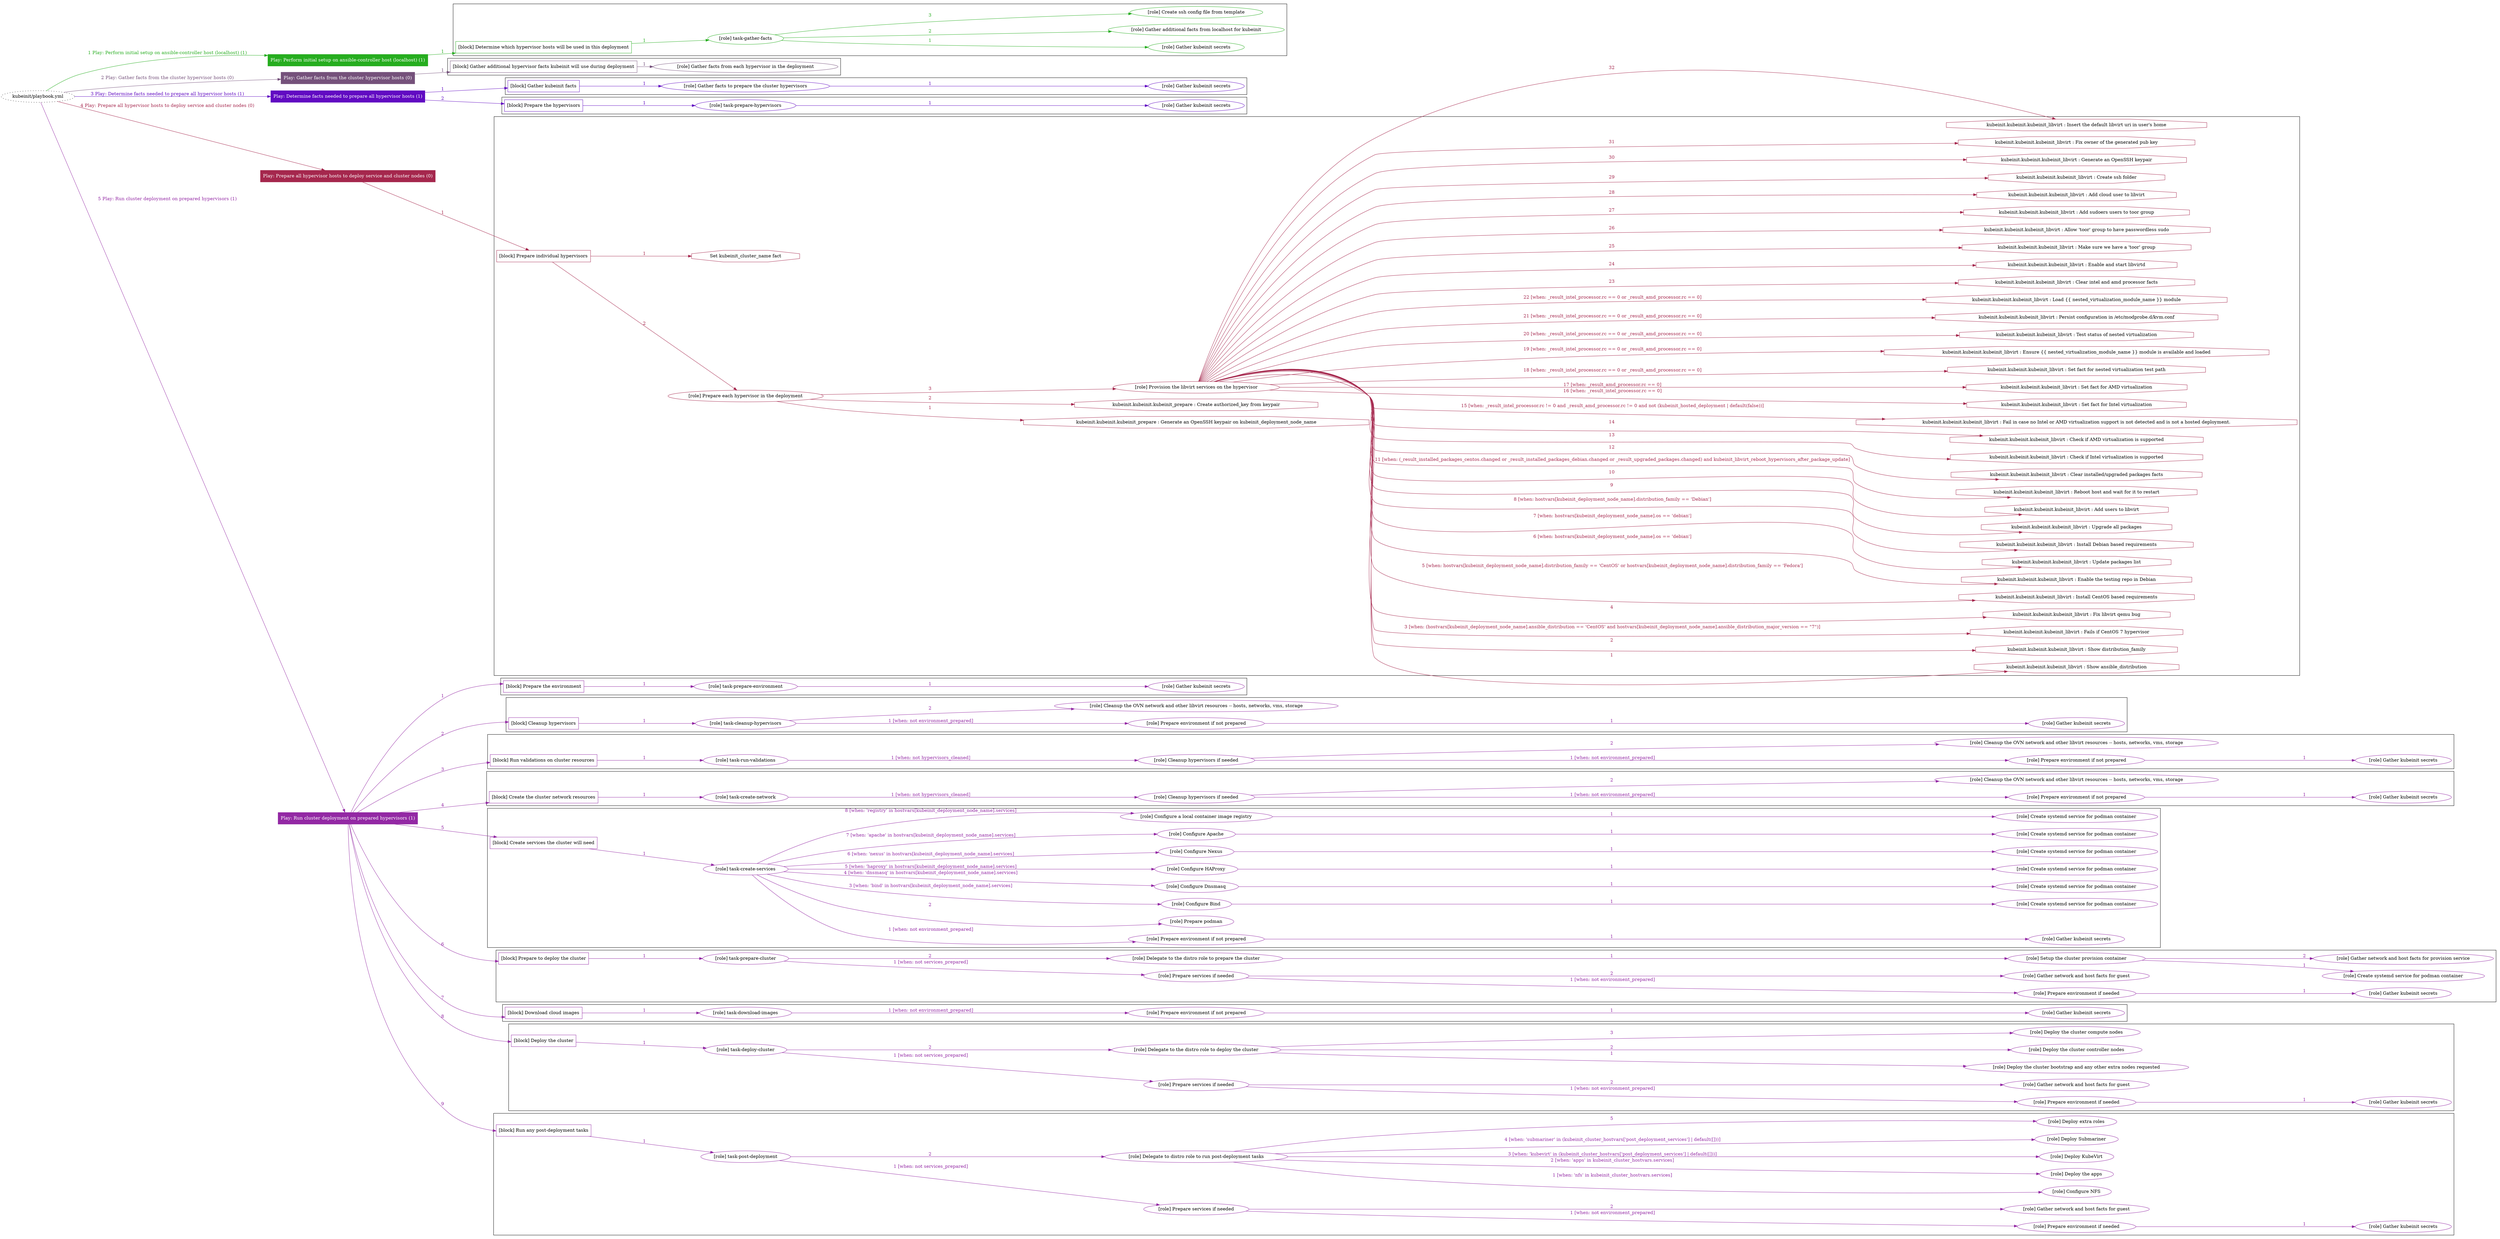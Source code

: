 digraph {
	graph [concentrate=true ordering=in rankdir=LR ratio=fill]
	edge [esep=5 sep=10]
	"kubeinit/playbook.yml" [URL="/home/runner/work/kubeinit/kubeinit/kubeinit/playbook.yml" id=playbook_6fd46119 style=dotted]
	"kubeinit/playbook.yml" -> play_20e60297 [label="1 Play: Perform initial setup on ansible-controller host (localhost) (1)" color="#26ad1f" fontcolor="#26ad1f" id=edge_play_20e60297 labeltooltip="1 Play: Perform initial setup on ansible-controller host (localhost) (1)" tooltip="1 Play: Perform initial setup on ansible-controller host (localhost) (1)"]
	subgraph "Play: Perform initial setup on ansible-controller host (localhost) (1)" {
		play_20e60297 [label="Play: Perform initial setup on ansible-controller host (localhost) (1)" URL="/home/runner/work/kubeinit/kubeinit/kubeinit/playbook.yml" color="#26ad1f" fontcolor="#ffffff" id=play_20e60297 shape=box style=filled tooltip=localhost]
		play_20e60297 -> block_03fe0d8a [label=1 color="#26ad1f" fontcolor="#26ad1f" id=edge_block_03fe0d8a labeltooltip=1 tooltip=1]
		subgraph cluster_block_03fe0d8a {
			block_03fe0d8a [label="[block] Determine which hypervisor hosts will be used in this deployment" URL="/home/runner/work/kubeinit/kubeinit/kubeinit/playbook.yml" color="#26ad1f" id=block_03fe0d8a labeltooltip="Determine which hypervisor hosts will be used in this deployment" shape=box tooltip="Determine which hypervisor hosts will be used in this deployment"]
			block_03fe0d8a -> role_2fa43cec [label="1 " color="#26ad1f" fontcolor="#26ad1f" id=edge_role_2fa43cec labeltooltip="1 " tooltip="1 "]
			subgraph "task-gather-facts" {
				role_2fa43cec [label="[role] task-gather-facts" URL="/home/runner/work/kubeinit/kubeinit/kubeinit/playbook.yml" color="#26ad1f" id=role_2fa43cec tooltip="task-gather-facts"]
				role_2fa43cec -> role_ee7daf2a [label="1 " color="#26ad1f" fontcolor="#26ad1f" id=edge_role_ee7daf2a labeltooltip="1 " tooltip="1 "]
				subgraph "Gather kubeinit secrets" {
					role_ee7daf2a [label="[role] Gather kubeinit secrets" URL="/home/runner/.ansible/collections/ansible_collections/kubeinit/kubeinit/roles/kubeinit_prepare/tasks/build_hypervisors_group.yml" color="#26ad1f" id=role_ee7daf2a tooltip="Gather kubeinit secrets"]
				}
				role_2fa43cec -> role_cf1eb846 [label="2 " color="#26ad1f" fontcolor="#26ad1f" id=edge_role_cf1eb846 labeltooltip="2 " tooltip="2 "]
				subgraph "Gather additional facts from localhost for kubeinit" {
					role_cf1eb846 [label="[role] Gather additional facts from localhost for kubeinit" URL="/home/runner/.ansible/collections/ansible_collections/kubeinit/kubeinit/roles/kubeinit_prepare/tasks/build_hypervisors_group.yml" color="#26ad1f" id=role_cf1eb846 tooltip="Gather additional facts from localhost for kubeinit"]
				}
				role_2fa43cec -> role_c5e165b8 [label="3 " color="#26ad1f" fontcolor="#26ad1f" id=edge_role_c5e165b8 labeltooltip="3 " tooltip="3 "]
				subgraph "Create ssh config file from template" {
					role_c5e165b8 [label="[role] Create ssh config file from template" URL="/home/runner/.ansible/collections/ansible_collections/kubeinit/kubeinit/roles/kubeinit_prepare/tasks/build_hypervisors_group.yml" color="#26ad1f" id=role_c5e165b8 tooltip="Create ssh config file from template"]
				}
			}
		}
	}
	"kubeinit/playbook.yml" -> play_410fe892 [label="2 Play: Gather facts from the cluster hypervisor hosts (0)" color="#75517b" fontcolor="#75517b" id=edge_play_410fe892 labeltooltip="2 Play: Gather facts from the cluster hypervisor hosts (0)" tooltip="2 Play: Gather facts from the cluster hypervisor hosts (0)"]
	subgraph "Play: Gather facts from the cluster hypervisor hosts (0)" {
		play_410fe892 [label="Play: Gather facts from the cluster hypervisor hosts (0)" URL="/home/runner/work/kubeinit/kubeinit/kubeinit/playbook.yml" color="#75517b" fontcolor="#ffffff" id=play_410fe892 shape=box style=filled tooltip="Play: Gather facts from the cluster hypervisor hosts (0)"]
		play_410fe892 -> block_8c111e18 [label=1 color="#75517b" fontcolor="#75517b" id=edge_block_8c111e18 labeltooltip=1 tooltip=1]
		subgraph cluster_block_8c111e18 {
			block_8c111e18 [label="[block] Gather additional hypervisor facts kubeinit will use during deployment" URL="/home/runner/work/kubeinit/kubeinit/kubeinit/playbook.yml" color="#75517b" id=block_8c111e18 labeltooltip="Gather additional hypervisor facts kubeinit will use during deployment" shape=box tooltip="Gather additional hypervisor facts kubeinit will use during deployment"]
			block_8c111e18 -> role_415e630b [label="1 " color="#75517b" fontcolor="#75517b" id=edge_role_415e630b labeltooltip="1 " tooltip="1 "]
			subgraph "Gather facts from each hypervisor in the deployment" {
				role_415e630b [label="[role] Gather facts from each hypervisor in the deployment" URL="/home/runner/work/kubeinit/kubeinit/kubeinit/playbook.yml" color="#75517b" id=role_415e630b tooltip="Gather facts from each hypervisor in the deployment"]
			}
		}
	}
	"kubeinit/playbook.yml" -> play_e2fc516a [label="3 Play: Determine facts needed to prepare all hypervisor hosts (1)" color="#610ac2" fontcolor="#610ac2" id=edge_play_e2fc516a labeltooltip="3 Play: Determine facts needed to prepare all hypervisor hosts (1)" tooltip="3 Play: Determine facts needed to prepare all hypervisor hosts (1)"]
	subgraph "Play: Determine facts needed to prepare all hypervisor hosts (1)" {
		play_e2fc516a [label="Play: Determine facts needed to prepare all hypervisor hosts (1)" URL="/home/runner/work/kubeinit/kubeinit/kubeinit/playbook.yml" color="#610ac2" fontcolor="#ffffff" id=play_e2fc516a shape=box style=filled tooltip=localhost]
		play_e2fc516a -> block_3d1013de [label=1 color="#610ac2" fontcolor="#610ac2" id=edge_block_3d1013de labeltooltip=1 tooltip=1]
		subgraph cluster_block_3d1013de {
			block_3d1013de [label="[block] Gather kubeinit facts" URL="/home/runner/work/kubeinit/kubeinit/kubeinit/playbook.yml" color="#610ac2" id=block_3d1013de labeltooltip="Gather kubeinit facts" shape=box tooltip="Gather kubeinit facts"]
			block_3d1013de -> role_b3b1bac7 [label="1 " color="#610ac2" fontcolor="#610ac2" id=edge_role_b3b1bac7 labeltooltip="1 " tooltip="1 "]
			subgraph "Gather facts to prepare the cluster hypervisors" {
				role_b3b1bac7 [label="[role] Gather facts to prepare the cluster hypervisors" URL="/home/runner/work/kubeinit/kubeinit/kubeinit/playbook.yml" color="#610ac2" id=role_b3b1bac7 tooltip="Gather facts to prepare the cluster hypervisors"]
				role_b3b1bac7 -> role_d7d337b5 [label="1 " color="#610ac2" fontcolor="#610ac2" id=edge_role_d7d337b5 labeltooltip="1 " tooltip="1 "]
				subgraph "Gather kubeinit secrets" {
					role_d7d337b5 [label="[role] Gather kubeinit secrets" URL="/home/runner/.ansible/collections/ansible_collections/kubeinit/kubeinit/roles/kubeinit_prepare/tasks/gather_kubeinit_facts.yml" color="#610ac2" id=role_d7d337b5 tooltip="Gather kubeinit secrets"]
				}
			}
		}
		play_e2fc516a -> block_d6d87b06 [label=2 color="#610ac2" fontcolor="#610ac2" id=edge_block_d6d87b06 labeltooltip=2 tooltip=2]
		subgraph cluster_block_d6d87b06 {
			block_d6d87b06 [label="[block] Prepare the hypervisors" URL="/home/runner/work/kubeinit/kubeinit/kubeinit/playbook.yml" color="#610ac2" id=block_d6d87b06 labeltooltip="Prepare the hypervisors" shape=box tooltip="Prepare the hypervisors"]
			block_d6d87b06 -> role_c75bd31b [label="1 " color="#610ac2" fontcolor="#610ac2" id=edge_role_c75bd31b labeltooltip="1 " tooltip="1 "]
			subgraph "task-prepare-hypervisors" {
				role_c75bd31b [label="[role] task-prepare-hypervisors" URL="/home/runner/work/kubeinit/kubeinit/kubeinit/playbook.yml" color="#610ac2" id=role_c75bd31b tooltip="task-prepare-hypervisors"]
				role_c75bd31b -> role_7c129f74 [label="1 " color="#610ac2" fontcolor="#610ac2" id=edge_role_7c129f74 labeltooltip="1 " tooltip="1 "]
				subgraph "Gather kubeinit secrets" {
					role_7c129f74 [label="[role] Gather kubeinit secrets" URL="/home/runner/.ansible/collections/ansible_collections/kubeinit/kubeinit/roles/kubeinit_prepare/tasks/gather_kubeinit_facts.yml" color="#610ac2" id=role_7c129f74 tooltip="Gather kubeinit secrets"]
				}
			}
		}
	}
	"kubeinit/playbook.yml" -> play_76143946 [label="4 Play: Prepare all hypervisor hosts to deploy service and cluster nodes (0)" color="#a5274d" fontcolor="#a5274d" id=edge_play_76143946 labeltooltip="4 Play: Prepare all hypervisor hosts to deploy service and cluster nodes (0)" tooltip="4 Play: Prepare all hypervisor hosts to deploy service and cluster nodes (0)"]
	subgraph "Play: Prepare all hypervisor hosts to deploy service and cluster nodes (0)" {
		play_76143946 [label="Play: Prepare all hypervisor hosts to deploy service and cluster nodes (0)" URL="/home/runner/work/kubeinit/kubeinit/kubeinit/playbook.yml" color="#a5274d" fontcolor="#ffffff" id=play_76143946 shape=box style=filled tooltip="Play: Prepare all hypervisor hosts to deploy service and cluster nodes (0)"]
		play_76143946 -> block_4663e515 [label=1 color="#a5274d" fontcolor="#a5274d" id=edge_block_4663e515 labeltooltip=1 tooltip=1]
		subgraph cluster_block_4663e515 {
			block_4663e515 [label="[block] Prepare individual hypervisors" URL="/home/runner/work/kubeinit/kubeinit/kubeinit/playbook.yml" color="#a5274d" id=block_4663e515 labeltooltip="Prepare individual hypervisors" shape=box tooltip="Prepare individual hypervisors"]
			block_4663e515 -> role_169acc96 [label="2 " color="#a5274d" fontcolor="#a5274d" id=edge_role_169acc96 labeltooltip="2 " tooltip="2 "]
			subgraph "Prepare each hypervisor in the deployment" {
				role_169acc96 [label="[role] Prepare each hypervisor in the deployment" URL="/home/runner/work/kubeinit/kubeinit/kubeinit/playbook.yml" color="#a5274d" id=role_169acc96 tooltip="Prepare each hypervisor in the deployment"]
				task_eeef6751 [label="kubeinit.kubeinit.kubeinit_prepare : Generate an OpenSSH keypair on kubeinit_deployment_node_name" URL="/home/runner/.ansible/collections/ansible_collections/kubeinit/kubeinit/roles/kubeinit_prepare/tasks/prepare_hypervisor.yml" color="#a5274d" id=task_eeef6751 shape=octagon tooltip="kubeinit.kubeinit.kubeinit_prepare : Generate an OpenSSH keypair on kubeinit_deployment_node_name"]
				role_169acc96 -> task_eeef6751 [label="1 " color="#a5274d" fontcolor="#a5274d" id=edge_task_eeef6751 labeltooltip="1 " tooltip="1 "]
				task_42768c89 [label="kubeinit.kubeinit.kubeinit_prepare : Create authorized_key from keypair" URL="/home/runner/.ansible/collections/ansible_collections/kubeinit/kubeinit/roles/kubeinit_prepare/tasks/prepare_hypervisor.yml" color="#a5274d" id=task_42768c89 shape=octagon tooltip="kubeinit.kubeinit.kubeinit_prepare : Create authorized_key from keypair"]
				role_169acc96 -> task_42768c89 [label="2 " color="#a5274d" fontcolor="#a5274d" id=edge_task_42768c89 labeltooltip="2 " tooltip="2 "]
				role_169acc96 -> role_80572ba1 [label="3 " color="#a5274d" fontcolor="#a5274d" id=edge_role_80572ba1 labeltooltip="3 " tooltip="3 "]
				subgraph "Provision the libvirt services on the hypervisor" {
					role_80572ba1 [label="[role] Provision the libvirt services on the hypervisor" URL="/home/runner/.ansible/collections/ansible_collections/kubeinit/kubeinit/roles/kubeinit_prepare/tasks/prepare_hypervisor.yml" color="#a5274d" id=role_80572ba1 tooltip="Provision the libvirt services on the hypervisor"]
					task_ec33c07f [label="kubeinit.kubeinit.kubeinit_libvirt : Show ansible_distribution" URL="/home/runner/.ansible/collections/ansible_collections/kubeinit/kubeinit/roles/kubeinit_libvirt/tasks/main.yml" color="#a5274d" id=task_ec33c07f shape=octagon tooltip="kubeinit.kubeinit.kubeinit_libvirt : Show ansible_distribution"]
					role_80572ba1 -> task_ec33c07f [label="1 " color="#a5274d" fontcolor="#a5274d" id=edge_task_ec33c07f labeltooltip="1 " tooltip="1 "]
					task_f05f3ffa [label="kubeinit.kubeinit.kubeinit_libvirt : Show distribution_family" URL="/home/runner/.ansible/collections/ansible_collections/kubeinit/kubeinit/roles/kubeinit_libvirt/tasks/main.yml" color="#a5274d" id=task_f05f3ffa shape=octagon tooltip="kubeinit.kubeinit.kubeinit_libvirt : Show distribution_family"]
					role_80572ba1 -> task_f05f3ffa [label="2 " color="#a5274d" fontcolor="#a5274d" id=edge_task_f05f3ffa labeltooltip="2 " tooltip="2 "]
					task_457f1030 [label="kubeinit.kubeinit.kubeinit_libvirt : Fails if CentOS 7 hypervisor" URL="/home/runner/.ansible/collections/ansible_collections/kubeinit/kubeinit/roles/kubeinit_libvirt/tasks/main.yml" color="#a5274d" id=task_457f1030 shape=octagon tooltip="kubeinit.kubeinit.kubeinit_libvirt : Fails if CentOS 7 hypervisor"]
					role_80572ba1 -> task_457f1030 [label="3 [when: (hostvars[kubeinit_deployment_node_name].ansible_distribution == 'CentOS' and hostvars[kubeinit_deployment_node_name].ansible_distribution_major_version == \"7\")]" color="#a5274d" fontcolor="#a5274d" id=edge_task_457f1030 labeltooltip="3 [when: (hostvars[kubeinit_deployment_node_name].ansible_distribution == 'CentOS' and hostvars[kubeinit_deployment_node_name].ansible_distribution_major_version == \"7\")]" tooltip="3 [when: (hostvars[kubeinit_deployment_node_name].ansible_distribution == 'CentOS' and hostvars[kubeinit_deployment_node_name].ansible_distribution_major_version == \"7\")]"]
					task_1d3637b6 [label="kubeinit.kubeinit.kubeinit_libvirt : Fix libvirt qemu bug" URL="/home/runner/.ansible/collections/ansible_collections/kubeinit/kubeinit/roles/kubeinit_libvirt/tasks/main.yml" color="#a5274d" id=task_1d3637b6 shape=octagon tooltip="kubeinit.kubeinit.kubeinit_libvirt : Fix libvirt qemu bug"]
					role_80572ba1 -> task_1d3637b6 [label="4 " color="#a5274d" fontcolor="#a5274d" id=edge_task_1d3637b6 labeltooltip="4 " tooltip="4 "]
					task_0e8c708b [label="kubeinit.kubeinit.kubeinit_libvirt : Install CentOS based requirements" URL="/home/runner/.ansible/collections/ansible_collections/kubeinit/kubeinit/roles/kubeinit_libvirt/tasks/main.yml" color="#a5274d" id=task_0e8c708b shape=octagon tooltip="kubeinit.kubeinit.kubeinit_libvirt : Install CentOS based requirements"]
					role_80572ba1 -> task_0e8c708b [label="5 [when: hostvars[kubeinit_deployment_node_name].distribution_family == 'CentOS' or hostvars[kubeinit_deployment_node_name].distribution_family == 'Fedora']" color="#a5274d" fontcolor="#a5274d" id=edge_task_0e8c708b labeltooltip="5 [when: hostvars[kubeinit_deployment_node_name].distribution_family == 'CentOS' or hostvars[kubeinit_deployment_node_name].distribution_family == 'Fedora']" tooltip="5 [when: hostvars[kubeinit_deployment_node_name].distribution_family == 'CentOS' or hostvars[kubeinit_deployment_node_name].distribution_family == 'Fedora']"]
					task_d418f43c [label="kubeinit.kubeinit.kubeinit_libvirt : Enable the testing repo in Debian" URL="/home/runner/.ansible/collections/ansible_collections/kubeinit/kubeinit/roles/kubeinit_libvirt/tasks/main.yml" color="#a5274d" id=task_d418f43c shape=octagon tooltip="kubeinit.kubeinit.kubeinit_libvirt : Enable the testing repo in Debian"]
					role_80572ba1 -> task_d418f43c [label="6 [when: hostvars[kubeinit_deployment_node_name].os == 'debian']" color="#a5274d" fontcolor="#a5274d" id=edge_task_d418f43c labeltooltip="6 [when: hostvars[kubeinit_deployment_node_name].os == 'debian']" tooltip="6 [when: hostvars[kubeinit_deployment_node_name].os == 'debian']"]
					task_9bbbddc5 [label="kubeinit.kubeinit.kubeinit_libvirt : Update packages list" URL="/home/runner/.ansible/collections/ansible_collections/kubeinit/kubeinit/roles/kubeinit_libvirt/tasks/main.yml" color="#a5274d" id=task_9bbbddc5 shape=octagon tooltip="kubeinit.kubeinit.kubeinit_libvirt : Update packages list"]
					role_80572ba1 -> task_9bbbddc5 [label="7 [when: hostvars[kubeinit_deployment_node_name].os == 'debian']" color="#a5274d" fontcolor="#a5274d" id=edge_task_9bbbddc5 labeltooltip="7 [when: hostvars[kubeinit_deployment_node_name].os == 'debian']" tooltip="7 [when: hostvars[kubeinit_deployment_node_name].os == 'debian']"]
					task_3d551d98 [label="kubeinit.kubeinit.kubeinit_libvirt : Install Debian based requirements" URL="/home/runner/.ansible/collections/ansible_collections/kubeinit/kubeinit/roles/kubeinit_libvirt/tasks/main.yml" color="#a5274d" id=task_3d551d98 shape=octagon tooltip="kubeinit.kubeinit.kubeinit_libvirt : Install Debian based requirements"]
					role_80572ba1 -> task_3d551d98 [label="8 [when: hostvars[kubeinit_deployment_node_name].distribution_family == 'Debian']" color="#a5274d" fontcolor="#a5274d" id=edge_task_3d551d98 labeltooltip="8 [when: hostvars[kubeinit_deployment_node_name].distribution_family == 'Debian']" tooltip="8 [when: hostvars[kubeinit_deployment_node_name].distribution_family == 'Debian']"]
					task_d55fa1d1 [label="kubeinit.kubeinit.kubeinit_libvirt : Upgrade all packages" URL="/home/runner/.ansible/collections/ansible_collections/kubeinit/kubeinit/roles/kubeinit_libvirt/tasks/main.yml" color="#a5274d" id=task_d55fa1d1 shape=octagon tooltip="kubeinit.kubeinit.kubeinit_libvirt : Upgrade all packages"]
					role_80572ba1 -> task_d55fa1d1 [label="9 " color="#a5274d" fontcolor="#a5274d" id=edge_task_d55fa1d1 labeltooltip="9 " tooltip="9 "]
					task_69e9d184 [label="kubeinit.kubeinit.kubeinit_libvirt : Add users to libvirt" URL="/home/runner/.ansible/collections/ansible_collections/kubeinit/kubeinit/roles/kubeinit_libvirt/tasks/main.yml" color="#a5274d" id=task_69e9d184 shape=octagon tooltip="kubeinit.kubeinit.kubeinit_libvirt : Add users to libvirt"]
					role_80572ba1 -> task_69e9d184 [label="10 " color="#a5274d" fontcolor="#a5274d" id=edge_task_69e9d184 labeltooltip="10 " tooltip="10 "]
					task_952a9f4b [label="kubeinit.kubeinit.kubeinit_libvirt : Reboot host and wait for it to restart" URL="/home/runner/.ansible/collections/ansible_collections/kubeinit/kubeinit/roles/kubeinit_libvirt/tasks/main.yml" color="#a5274d" id=task_952a9f4b shape=octagon tooltip="kubeinit.kubeinit.kubeinit_libvirt : Reboot host and wait for it to restart"]
					role_80572ba1 -> task_952a9f4b [label="11 [when: (_result_installed_packages_centos.changed or _result_installed_packages_debian.changed or _result_upgraded_packages.changed) and kubeinit_libvirt_reboot_hypervisors_after_package_update]" color="#a5274d" fontcolor="#a5274d" id=edge_task_952a9f4b labeltooltip="11 [when: (_result_installed_packages_centos.changed or _result_installed_packages_debian.changed or _result_upgraded_packages.changed) and kubeinit_libvirt_reboot_hypervisors_after_package_update]" tooltip="11 [when: (_result_installed_packages_centos.changed or _result_installed_packages_debian.changed or _result_upgraded_packages.changed) and kubeinit_libvirt_reboot_hypervisors_after_package_update]"]
					task_1258e3e8 [label="kubeinit.kubeinit.kubeinit_libvirt : Clear installed/upgraded packages facts" URL="/home/runner/.ansible/collections/ansible_collections/kubeinit/kubeinit/roles/kubeinit_libvirt/tasks/main.yml" color="#a5274d" id=task_1258e3e8 shape=octagon tooltip="kubeinit.kubeinit.kubeinit_libvirt : Clear installed/upgraded packages facts"]
					role_80572ba1 -> task_1258e3e8 [label="12 " color="#a5274d" fontcolor="#a5274d" id=edge_task_1258e3e8 labeltooltip="12 " tooltip="12 "]
					task_5a4602f6 [label="kubeinit.kubeinit.kubeinit_libvirt : Check if Intel virtualization is supported" URL="/home/runner/.ansible/collections/ansible_collections/kubeinit/kubeinit/roles/kubeinit_libvirt/tasks/main.yml" color="#a5274d" id=task_5a4602f6 shape=octagon tooltip="kubeinit.kubeinit.kubeinit_libvirt : Check if Intel virtualization is supported"]
					role_80572ba1 -> task_5a4602f6 [label="13 " color="#a5274d" fontcolor="#a5274d" id=edge_task_5a4602f6 labeltooltip="13 " tooltip="13 "]
					task_db35fce0 [label="kubeinit.kubeinit.kubeinit_libvirt : Check if AMD virtualization is supported" URL="/home/runner/.ansible/collections/ansible_collections/kubeinit/kubeinit/roles/kubeinit_libvirt/tasks/main.yml" color="#a5274d" id=task_db35fce0 shape=octagon tooltip="kubeinit.kubeinit.kubeinit_libvirt : Check if AMD virtualization is supported"]
					role_80572ba1 -> task_db35fce0 [label="14 " color="#a5274d" fontcolor="#a5274d" id=edge_task_db35fce0 labeltooltip="14 " tooltip="14 "]
					task_f1c0cc1e [label="kubeinit.kubeinit.kubeinit_libvirt : Fail in case no Intel or AMD virtualization support is not detected and is not a hosted deployment." URL="/home/runner/.ansible/collections/ansible_collections/kubeinit/kubeinit/roles/kubeinit_libvirt/tasks/main.yml" color="#a5274d" id=task_f1c0cc1e shape=octagon tooltip="kubeinit.kubeinit.kubeinit_libvirt : Fail in case no Intel or AMD virtualization support is not detected and is not a hosted deployment."]
					role_80572ba1 -> task_f1c0cc1e [label="15 [when: _result_intel_processor.rc != 0 and _result_amd_processor.rc != 0 and not (kubeinit_hosted_deployment | default(false))]" color="#a5274d" fontcolor="#a5274d" id=edge_task_f1c0cc1e labeltooltip="15 [when: _result_intel_processor.rc != 0 and _result_amd_processor.rc != 0 and not (kubeinit_hosted_deployment | default(false))]" tooltip="15 [when: _result_intel_processor.rc != 0 and _result_amd_processor.rc != 0 and not (kubeinit_hosted_deployment | default(false))]"]
					task_09a459c0 [label="kubeinit.kubeinit.kubeinit_libvirt : Set fact for Intel virtualization" URL="/home/runner/.ansible/collections/ansible_collections/kubeinit/kubeinit/roles/kubeinit_libvirt/tasks/main.yml" color="#a5274d" id=task_09a459c0 shape=octagon tooltip="kubeinit.kubeinit.kubeinit_libvirt : Set fact for Intel virtualization"]
					role_80572ba1 -> task_09a459c0 [label="16 [when: _result_intel_processor.rc == 0]" color="#a5274d" fontcolor="#a5274d" id=edge_task_09a459c0 labeltooltip="16 [when: _result_intel_processor.rc == 0]" tooltip="16 [when: _result_intel_processor.rc == 0]"]
					task_a34d660c [label="kubeinit.kubeinit.kubeinit_libvirt : Set fact for AMD virtualization" URL="/home/runner/.ansible/collections/ansible_collections/kubeinit/kubeinit/roles/kubeinit_libvirt/tasks/main.yml" color="#a5274d" id=task_a34d660c shape=octagon tooltip="kubeinit.kubeinit.kubeinit_libvirt : Set fact for AMD virtualization"]
					role_80572ba1 -> task_a34d660c [label="17 [when: _result_amd_processor.rc == 0]" color="#a5274d" fontcolor="#a5274d" id=edge_task_a34d660c labeltooltip="17 [when: _result_amd_processor.rc == 0]" tooltip="17 [when: _result_amd_processor.rc == 0]"]
					task_c2f45571 [label="kubeinit.kubeinit.kubeinit_libvirt : Set fact for nested virtualization test path" URL="/home/runner/.ansible/collections/ansible_collections/kubeinit/kubeinit/roles/kubeinit_libvirt/tasks/main.yml" color="#a5274d" id=task_c2f45571 shape=octagon tooltip="kubeinit.kubeinit.kubeinit_libvirt : Set fact for nested virtualization test path"]
					role_80572ba1 -> task_c2f45571 [label="18 [when: _result_intel_processor.rc == 0 or _result_amd_processor.rc == 0]" color="#a5274d" fontcolor="#a5274d" id=edge_task_c2f45571 labeltooltip="18 [when: _result_intel_processor.rc == 0 or _result_amd_processor.rc == 0]" tooltip="18 [when: _result_intel_processor.rc == 0 or _result_amd_processor.rc == 0]"]
					task_c12e13dc [label="kubeinit.kubeinit.kubeinit_libvirt : Ensure {{ nested_virtualization_module_name }} module is available and loaded" URL="/home/runner/.ansible/collections/ansible_collections/kubeinit/kubeinit/roles/kubeinit_libvirt/tasks/main.yml" color="#a5274d" id=task_c12e13dc shape=octagon tooltip="kubeinit.kubeinit.kubeinit_libvirt : Ensure {{ nested_virtualization_module_name }} module is available and loaded"]
					role_80572ba1 -> task_c12e13dc [label="19 [when: _result_intel_processor.rc == 0 or _result_amd_processor.rc == 0]" color="#a5274d" fontcolor="#a5274d" id=edge_task_c12e13dc labeltooltip="19 [when: _result_intel_processor.rc == 0 or _result_amd_processor.rc == 0]" tooltip="19 [when: _result_intel_processor.rc == 0 or _result_amd_processor.rc == 0]"]
					task_4034de4f [label="kubeinit.kubeinit.kubeinit_libvirt : Test status of nested virtualization" URL="/home/runner/.ansible/collections/ansible_collections/kubeinit/kubeinit/roles/kubeinit_libvirt/tasks/main.yml" color="#a5274d" id=task_4034de4f shape=octagon tooltip="kubeinit.kubeinit.kubeinit_libvirt : Test status of nested virtualization"]
					role_80572ba1 -> task_4034de4f [label="20 [when: _result_intel_processor.rc == 0 or _result_amd_processor.rc == 0]" color="#a5274d" fontcolor="#a5274d" id=edge_task_4034de4f labeltooltip="20 [when: _result_intel_processor.rc == 0 or _result_amd_processor.rc == 0]" tooltip="20 [when: _result_intel_processor.rc == 0 or _result_amd_processor.rc == 0]"]
					task_5d7c641d [label="kubeinit.kubeinit.kubeinit_libvirt : Persist configuration in /etc/modprobe.d/kvm.conf" URL="/home/runner/.ansible/collections/ansible_collections/kubeinit/kubeinit/roles/kubeinit_libvirt/tasks/main.yml" color="#a5274d" id=task_5d7c641d shape=octagon tooltip="kubeinit.kubeinit.kubeinit_libvirt : Persist configuration in /etc/modprobe.d/kvm.conf"]
					role_80572ba1 -> task_5d7c641d [label="21 [when: _result_intel_processor.rc == 0 or _result_amd_processor.rc == 0]" color="#a5274d" fontcolor="#a5274d" id=edge_task_5d7c641d labeltooltip="21 [when: _result_intel_processor.rc == 0 or _result_amd_processor.rc == 0]" tooltip="21 [when: _result_intel_processor.rc == 0 or _result_amd_processor.rc == 0]"]
					task_5a9d8d5b [label="kubeinit.kubeinit.kubeinit_libvirt : Load {{ nested_virtualization_module_name }} module" URL="/home/runner/.ansible/collections/ansible_collections/kubeinit/kubeinit/roles/kubeinit_libvirt/tasks/main.yml" color="#a5274d" id=task_5a9d8d5b shape=octagon tooltip="kubeinit.kubeinit.kubeinit_libvirt : Load {{ nested_virtualization_module_name }} module"]
					role_80572ba1 -> task_5a9d8d5b [label="22 [when: _result_intel_processor.rc == 0 or _result_amd_processor.rc == 0]" color="#a5274d" fontcolor="#a5274d" id=edge_task_5a9d8d5b labeltooltip="22 [when: _result_intel_processor.rc == 0 or _result_amd_processor.rc == 0]" tooltip="22 [when: _result_intel_processor.rc == 0 or _result_amd_processor.rc == 0]"]
					task_7054aa11 [label="kubeinit.kubeinit.kubeinit_libvirt : Clear intel and amd processor facts" URL="/home/runner/.ansible/collections/ansible_collections/kubeinit/kubeinit/roles/kubeinit_libvirt/tasks/main.yml" color="#a5274d" id=task_7054aa11 shape=octagon tooltip="kubeinit.kubeinit.kubeinit_libvirt : Clear intel and amd processor facts"]
					role_80572ba1 -> task_7054aa11 [label="23 " color="#a5274d" fontcolor="#a5274d" id=edge_task_7054aa11 labeltooltip="23 " tooltip="23 "]
					task_f2c96fbd [label="kubeinit.kubeinit.kubeinit_libvirt : Enable and start libvirtd" URL="/home/runner/.ansible/collections/ansible_collections/kubeinit/kubeinit/roles/kubeinit_libvirt/tasks/main.yml" color="#a5274d" id=task_f2c96fbd shape=octagon tooltip="kubeinit.kubeinit.kubeinit_libvirt : Enable and start libvirtd"]
					role_80572ba1 -> task_f2c96fbd [label="24 " color="#a5274d" fontcolor="#a5274d" id=edge_task_f2c96fbd labeltooltip="24 " tooltip="24 "]
					task_90638448 [label="kubeinit.kubeinit.kubeinit_libvirt : Make sure we have a 'toor' group" URL="/home/runner/.ansible/collections/ansible_collections/kubeinit/kubeinit/roles/kubeinit_libvirt/tasks/60_create_cloud_user.yml" color="#a5274d" id=task_90638448 shape=octagon tooltip="kubeinit.kubeinit.kubeinit_libvirt : Make sure we have a 'toor' group"]
					role_80572ba1 -> task_90638448 [label="25 " color="#a5274d" fontcolor="#a5274d" id=edge_task_90638448 labeltooltip="25 " tooltip="25 "]
					task_1defc104 [label="kubeinit.kubeinit.kubeinit_libvirt : Allow 'toor' group to have passwordless sudo" URL="/home/runner/.ansible/collections/ansible_collections/kubeinit/kubeinit/roles/kubeinit_libvirt/tasks/60_create_cloud_user.yml" color="#a5274d" id=task_1defc104 shape=octagon tooltip="kubeinit.kubeinit.kubeinit_libvirt : Allow 'toor' group to have passwordless sudo"]
					role_80572ba1 -> task_1defc104 [label="26 " color="#a5274d" fontcolor="#a5274d" id=edge_task_1defc104 labeltooltip="26 " tooltip="26 "]
					task_c2917a7d [label="kubeinit.kubeinit.kubeinit_libvirt : Add sudoers users to toor group" URL="/home/runner/.ansible/collections/ansible_collections/kubeinit/kubeinit/roles/kubeinit_libvirt/tasks/60_create_cloud_user.yml" color="#a5274d" id=task_c2917a7d shape=octagon tooltip="kubeinit.kubeinit.kubeinit_libvirt : Add sudoers users to toor group"]
					role_80572ba1 -> task_c2917a7d [label="27 " color="#a5274d" fontcolor="#a5274d" id=edge_task_c2917a7d labeltooltip="27 " tooltip="27 "]
					task_23973db1 [label="kubeinit.kubeinit.kubeinit_libvirt : Add cloud user to libvirt" URL="/home/runner/.ansible/collections/ansible_collections/kubeinit/kubeinit/roles/kubeinit_libvirt/tasks/60_create_cloud_user.yml" color="#a5274d" id=task_23973db1 shape=octagon tooltip="kubeinit.kubeinit.kubeinit_libvirt : Add cloud user to libvirt"]
					role_80572ba1 -> task_23973db1 [label="28 " color="#a5274d" fontcolor="#a5274d" id=edge_task_23973db1 labeltooltip="28 " tooltip="28 "]
					task_c0d6c41c [label="kubeinit.kubeinit.kubeinit_libvirt : Create ssh folder" URL="/home/runner/.ansible/collections/ansible_collections/kubeinit/kubeinit/roles/kubeinit_libvirt/tasks/60_create_cloud_user.yml" color="#a5274d" id=task_c0d6c41c shape=octagon tooltip="kubeinit.kubeinit.kubeinit_libvirt : Create ssh folder"]
					role_80572ba1 -> task_c0d6c41c [label="29 " color="#a5274d" fontcolor="#a5274d" id=edge_task_c0d6c41c labeltooltip="29 " tooltip="29 "]
					task_65eff454 [label="kubeinit.kubeinit.kubeinit_libvirt : Generate an OpenSSH keypair" URL="/home/runner/.ansible/collections/ansible_collections/kubeinit/kubeinit/roles/kubeinit_libvirt/tasks/60_create_cloud_user.yml" color="#a5274d" id=task_65eff454 shape=octagon tooltip="kubeinit.kubeinit.kubeinit_libvirt : Generate an OpenSSH keypair"]
					role_80572ba1 -> task_65eff454 [label="30 " color="#a5274d" fontcolor="#a5274d" id=edge_task_65eff454 labeltooltip="30 " tooltip="30 "]
					task_95936dca [label="kubeinit.kubeinit.kubeinit_libvirt : Fix owner of the generated pub key" URL="/home/runner/.ansible/collections/ansible_collections/kubeinit/kubeinit/roles/kubeinit_libvirt/tasks/60_create_cloud_user.yml" color="#a5274d" id=task_95936dca shape=octagon tooltip="kubeinit.kubeinit.kubeinit_libvirt : Fix owner of the generated pub key"]
					role_80572ba1 -> task_95936dca [label="31 " color="#a5274d" fontcolor="#a5274d" id=edge_task_95936dca labeltooltip="31 " tooltip="31 "]
					task_b0df5028 [label="kubeinit.kubeinit.kubeinit_libvirt : Insert the default libvirt uri in user's home" URL="/home/runner/.ansible/collections/ansible_collections/kubeinit/kubeinit/roles/kubeinit_libvirt/tasks/60_create_cloud_user.yml" color="#a5274d" id=task_b0df5028 shape=octagon tooltip="kubeinit.kubeinit.kubeinit_libvirt : Insert the default libvirt uri in user's home"]
					role_80572ba1 -> task_b0df5028 [label="32 " color="#a5274d" fontcolor="#a5274d" id=edge_task_b0df5028 labeltooltip="32 " tooltip="32 "]
				}
			}
			task_ab435d7d [label="Set kubeinit_cluster_name fact" URL="/home/runner/work/kubeinit/kubeinit/kubeinit/playbook.yml" color="#a5274d" id=task_ab435d7d shape=octagon tooltip="Set kubeinit_cluster_name fact"]
			block_4663e515 -> task_ab435d7d [label="1 " color="#a5274d" fontcolor="#a5274d" id=edge_task_ab435d7d labeltooltip="1 " tooltip="1 "]
		}
	}
	"kubeinit/playbook.yml" -> play_67ec199f [label="5 Play: Run cluster deployment on prepared hypervisors (1)" color="#9328a4" fontcolor="#9328a4" id=edge_play_67ec199f labeltooltip="5 Play: Run cluster deployment on prepared hypervisors (1)" tooltip="5 Play: Run cluster deployment on prepared hypervisors (1)"]
	subgraph "Play: Run cluster deployment on prepared hypervisors (1)" {
		play_67ec199f [label="Play: Run cluster deployment on prepared hypervisors (1)" URL="/home/runner/work/kubeinit/kubeinit/kubeinit/playbook.yml" color="#9328a4" fontcolor="#ffffff" id=play_67ec199f shape=box style=filled tooltip=localhost]
		play_67ec199f -> block_cba6d012 [label=1 color="#9328a4" fontcolor="#9328a4" id=edge_block_cba6d012 labeltooltip=1 tooltip=1]
		subgraph cluster_block_cba6d012 {
			block_cba6d012 [label="[block] Prepare the environment" URL="/home/runner/work/kubeinit/kubeinit/kubeinit/playbook.yml" color="#9328a4" id=block_cba6d012 labeltooltip="Prepare the environment" shape=box tooltip="Prepare the environment"]
			block_cba6d012 -> role_0b8a521e [label="1 " color="#9328a4" fontcolor="#9328a4" id=edge_role_0b8a521e labeltooltip="1 " tooltip="1 "]
			subgraph "task-prepare-environment" {
				role_0b8a521e [label="[role] task-prepare-environment" URL="/home/runner/work/kubeinit/kubeinit/kubeinit/playbook.yml" color="#9328a4" id=role_0b8a521e tooltip="task-prepare-environment"]
				role_0b8a521e -> role_04b05732 [label="1 " color="#9328a4" fontcolor="#9328a4" id=edge_role_04b05732 labeltooltip="1 " tooltip="1 "]
				subgraph "Gather kubeinit secrets" {
					role_04b05732 [label="[role] Gather kubeinit secrets" URL="/home/runner/.ansible/collections/ansible_collections/kubeinit/kubeinit/roles/kubeinit_prepare/tasks/gather_kubeinit_facts.yml" color="#9328a4" id=role_04b05732 tooltip="Gather kubeinit secrets"]
				}
			}
		}
		play_67ec199f -> block_e31046c5 [label=2 color="#9328a4" fontcolor="#9328a4" id=edge_block_e31046c5 labeltooltip=2 tooltip=2]
		subgraph cluster_block_e31046c5 {
			block_e31046c5 [label="[block] Cleanup hypervisors" URL="/home/runner/work/kubeinit/kubeinit/kubeinit/playbook.yml" color="#9328a4" id=block_e31046c5 labeltooltip="Cleanup hypervisors" shape=box tooltip="Cleanup hypervisors"]
			block_e31046c5 -> role_8a6a271d [label="1 " color="#9328a4" fontcolor="#9328a4" id=edge_role_8a6a271d labeltooltip="1 " tooltip="1 "]
			subgraph "task-cleanup-hypervisors" {
				role_8a6a271d [label="[role] task-cleanup-hypervisors" URL="/home/runner/work/kubeinit/kubeinit/kubeinit/playbook.yml" color="#9328a4" id=role_8a6a271d tooltip="task-cleanup-hypervisors"]
				role_8a6a271d -> role_652e6a73 [label="1 [when: not environment_prepared]" color="#9328a4" fontcolor="#9328a4" id=edge_role_652e6a73 labeltooltip="1 [when: not environment_prepared]" tooltip="1 [when: not environment_prepared]"]
				subgraph "Prepare environment if not prepared" {
					role_652e6a73 [label="[role] Prepare environment if not prepared" URL="/home/runner/.ansible/collections/ansible_collections/kubeinit/kubeinit/roles/kubeinit_prepare/tasks/cleanup_hypervisors.yml" color="#9328a4" id=role_652e6a73 tooltip="Prepare environment if not prepared"]
					role_652e6a73 -> role_1ee73fe6 [label="1 " color="#9328a4" fontcolor="#9328a4" id=edge_role_1ee73fe6 labeltooltip="1 " tooltip="1 "]
					subgraph "Gather kubeinit secrets" {
						role_1ee73fe6 [label="[role] Gather kubeinit secrets" URL="/home/runner/.ansible/collections/ansible_collections/kubeinit/kubeinit/roles/kubeinit_prepare/tasks/gather_kubeinit_facts.yml" color="#9328a4" id=role_1ee73fe6 tooltip="Gather kubeinit secrets"]
					}
				}
				role_8a6a271d -> role_9c608f40 [label="2 " color="#9328a4" fontcolor="#9328a4" id=edge_role_9c608f40 labeltooltip="2 " tooltip="2 "]
				subgraph "Cleanup the OVN network and other libvirt resources -- hosts, networks, vms, storage" {
					role_9c608f40 [label="[role] Cleanup the OVN network and other libvirt resources -- hosts, networks, vms, storage" URL="/home/runner/.ansible/collections/ansible_collections/kubeinit/kubeinit/roles/kubeinit_prepare/tasks/cleanup_hypervisors.yml" color="#9328a4" id=role_9c608f40 tooltip="Cleanup the OVN network and other libvirt resources -- hosts, networks, vms, storage"]
				}
			}
		}
		play_67ec199f -> block_da4626ea [label=3 color="#9328a4" fontcolor="#9328a4" id=edge_block_da4626ea labeltooltip=3 tooltip=3]
		subgraph cluster_block_da4626ea {
			block_da4626ea [label="[block] Run validations on cluster resources" URL="/home/runner/work/kubeinit/kubeinit/kubeinit/playbook.yml" color="#9328a4" id=block_da4626ea labeltooltip="Run validations on cluster resources" shape=box tooltip="Run validations on cluster resources"]
			block_da4626ea -> role_0e5647d1 [label="1 " color="#9328a4" fontcolor="#9328a4" id=edge_role_0e5647d1 labeltooltip="1 " tooltip="1 "]
			subgraph "task-run-validations" {
				role_0e5647d1 [label="[role] task-run-validations" URL="/home/runner/work/kubeinit/kubeinit/kubeinit/playbook.yml" color="#9328a4" id=role_0e5647d1 tooltip="task-run-validations"]
				role_0e5647d1 -> role_ddb50d60 [label="1 [when: not hypervisors_cleaned]" color="#9328a4" fontcolor="#9328a4" id=edge_role_ddb50d60 labeltooltip="1 [when: not hypervisors_cleaned]" tooltip="1 [when: not hypervisors_cleaned]"]
				subgraph "Cleanup hypervisors if needed" {
					role_ddb50d60 [label="[role] Cleanup hypervisors if needed" URL="/home/runner/.ansible/collections/ansible_collections/kubeinit/kubeinit/roles/kubeinit_validations/tasks/main.yml" color="#9328a4" id=role_ddb50d60 tooltip="Cleanup hypervisors if needed"]
					role_ddb50d60 -> role_9157dd2d [label="1 [when: not environment_prepared]" color="#9328a4" fontcolor="#9328a4" id=edge_role_9157dd2d labeltooltip="1 [when: not environment_prepared]" tooltip="1 [when: not environment_prepared]"]
					subgraph "Prepare environment if not prepared" {
						role_9157dd2d [label="[role] Prepare environment if not prepared" URL="/home/runner/.ansible/collections/ansible_collections/kubeinit/kubeinit/roles/kubeinit_prepare/tasks/cleanup_hypervisors.yml" color="#9328a4" id=role_9157dd2d tooltip="Prepare environment if not prepared"]
						role_9157dd2d -> role_2880a933 [label="1 " color="#9328a4" fontcolor="#9328a4" id=edge_role_2880a933 labeltooltip="1 " tooltip="1 "]
						subgraph "Gather kubeinit secrets" {
							role_2880a933 [label="[role] Gather kubeinit secrets" URL="/home/runner/.ansible/collections/ansible_collections/kubeinit/kubeinit/roles/kubeinit_prepare/tasks/gather_kubeinit_facts.yml" color="#9328a4" id=role_2880a933 tooltip="Gather kubeinit secrets"]
						}
					}
					role_ddb50d60 -> role_3612846f [label="2 " color="#9328a4" fontcolor="#9328a4" id=edge_role_3612846f labeltooltip="2 " tooltip="2 "]
					subgraph "Cleanup the OVN network and other libvirt resources -- hosts, networks, vms, storage" {
						role_3612846f [label="[role] Cleanup the OVN network and other libvirt resources -- hosts, networks, vms, storage" URL="/home/runner/.ansible/collections/ansible_collections/kubeinit/kubeinit/roles/kubeinit_prepare/tasks/cleanup_hypervisors.yml" color="#9328a4" id=role_3612846f tooltip="Cleanup the OVN network and other libvirt resources -- hosts, networks, vms, storage"]
					}
				}
			}
		}
		play_67ec199f -> block_35378103 [label=4 color="#9328a4" fontcolor="#9328a4" id=edge_block_35378103 labeltooltip=4 tooltip=4]
		subgraph cluster_block_35378103 {
			block_35378103 [label="[block] Create the cluster network resources" URL="/home/runner/work/kubeinit/kubeinit/kubeinit/playbook.yml" color="#9328a4" id=block_35378103 labeltooltip="Create the cluster network resources" shape=box tooltip="Create the cluster network resources"]
			block_35378103 -> role_7a878f13 [label="1 " color="#9328a4" fontcolor="#9328a4" id=edge_role_7a878f13 labeltooltip="1 " tooltip="1 "]
			subgraph "task-create-network" {
				role_7a878f13 [label="[role] task-create-network" URL="/home/runner/work/kubeinit/kubeinit/kubeinit/playbook.yml" color="#9328a4" id=role_7a878f13 tooltip="task-create-network"]
				role_7a878f13 -> role_c30c0e40 [label="1 [when: not hypervisors_cleaned]" color="#9328a4" fontcolor="#9328a4" id=edge_role_c30c0e40 labeltooltip="1 [when: not hypervisors_cleaned]" tooltip="1 [when: not hypervisors_cleaned]"]
				subgraph "Cleanup hypervisors if needed" {
					role_c30c0e40 [label="[role] Cleanup hypervisors if needed" URL="/home/runner/.ansible/collections/ansible_collections/kubeinit/kubeinit/roles/kubeinit_libvirt/tasks/create_network.yml" color="#9328a4" id=role_c30c0e40 tooltip="Cleanup hypervisors if needed"]
					role_c30c0e40 -> role_9924b556 [label="1 [when: not environment_prepared]" color="#9328a4" fontcolor="#9328a4" id=edge_role_9924b556 labeltooltip="1 [when: not environment_prepared]" tooltip="1 [when: not environment_prepared]"]
					subgraph "Prepare environment if not prepared" {
						role_9924b556 [label="[role] Prepare environment if not prepared" URL="/home/runner/.ansible/collections/ansible_collections/kubeinit/kubeinit/roles/kubeinit_prepare/tasks/cleanup_hypervisors.yml" color="#9328a4" id=role_9924b556 tooltip="Prepare environment if not prepared"]
						role_9924b556 -> role_ddb86585 [label="1 " color="#9328a4" fontcolor="#9328a4" id=edge_role_ddb86585 labeltooltip="1 " tooltip="1 "]
						subgraph "Gather kubeinit secrets" {
							role_ddb86585 [label="[role] Gather kubeinit secrets" URL="/home/runner/.ansible/collections/ansible_collections/kubeinit/kubeinit/roles/kubeinit_prepare/tasks/gather_kubeinit_facts.yml" color="#9328a4" id=role_ddb86585 tooltip="Gather kubeinit secrets"]
						}
					}
					role_c30c0e40 -> role_39b68366 [label="2 " color="#9328a4" fontcolor="#9328a4" id=edge_role_39b68366 labeltooltip="2 " tooltip="2 "]
					subgraph "Cleanup the OVN network and other libvirt resources -- hosts, networks, vms, storage" {
						role_39b68366 [label="[role] Cleanup the OVN network and other libvirt resources -- hosts, networks, vms, storage" URL="/home/runner/.ansible/collections/ansible_collections/kubeinit/kubeinit/roles/kubeinit_prepare/tasks/cleanup_hypervisors.yml" color="#9328a4" id=role_39b68366 tooltip="Cleanup the OVN network and other libvirt resources -- hosts, networks, vms, storage"]
					}
				}
			}
		}
		play_67ec199f -> block_cef5c277 [label=5 color="#9328a4" fontcolor="#9328a4" id=edge_block_cef5c277 labeltooltip=5 tooltip=5]
		subgraph cluster_block_cef5c277 {
			block_cef5c277 [label="[block] Create services the cluster will need" URL="/home/runner/work/kubeinit/kubeinit/kubeinit/playbook.yml" color="#9328a4" id=block_cef5c277 labeltooltip="Create services the cluster will need" shape=box tooltip="Create services the cluster will need"]
			block_cef5c277 -> role_c4f4e220 [label="1 " color="#9328a4" fontcolor="#9328a4" id=edge_role_c4f4e220 labeltooltip="1 " tooltip="1 "]
			subgraph "task-create-services" {
				role_c4f4e220 [label="[role] task-create-services" URL="/home/runner/work/kubeinit/kubeinit/kubeinit/playbook.yml" color="#9328a4" id=role_c4f4e220 tooltip="task-create-services"]
				role_c4f4e220 -> role_2b3229a1 [label="1 [when: not environment_prepared]" color="#9328a4" fontcolor="#9328a4" id=edge_role_2b3229a1 labeltooltip="1 [when: not environment_prepared]" tooltip="1 [when: not environment_prepared]"]
				subgraph "Prepare environment if not prepared" {
					role_2b3229a1 [label="[role] Prepare environment if not prepared" URL="/home/runner/.ansible/collections/ansible_collections/kubeinit/kubeinit/roles/kubeinit_services/tasks/main.yml" color="#9328a4" id=role_2b3229a1 tooltip="Prepare environment if not prepared"]
					role_2b3229a1 -> role_ba1262ae [label="1 " color="#9328a4" fontcolor="#9328a4" id=edge_role_ba1262ae labeltooltip="1 " tooltip="1 "]
					subgraph "Gather kubeinit secrets" {
						role_ba1262ae [label="[role] Gather kubeinit secrets" URL="/home/runner/.ansible/collections/ansible_collections/kubeinit/kubeinit/roles/kubeinit_prepare/tasks/gather_kubeinit_facts.yml" color="#9328a4" id=role_ba1262ae tooltip="Gather kubeinit secrets"]
					}
				}
				role_c4f4e220 -> role_831ad5af [label="2 " color="#9328a4" fontcolor="#9328a4" id=edge_role_831ad5af labeltooltip="2 " tooltip="2 "]
				subgraph "Prepare podman" {
					role_831ad5af [label="[role] Prepare podman" URL="/home/runner/.ansible/collections/ansible_collections/kubeinit/kubeinit/roles/kubeinit_services/tasks/00_create_service_pod.yml" color="#9328a4" id=role_831ad5af tooltip="Prepare podman"]
				}
				role_c4f4e220 -> role_b5c6d440 [label="3 [when: 'bind' in hostvars[kubeinit_deployment_node_name].services]" color="#9328a4" fontcolor="#9328a4" id=edge_role_b5c6d440 labeltooltip="3 [when: 'bind' in hostvars[kubeinit_deployment_node_name].services]" tooltip="3 [when: 'bind' in hostvars[kubeinit_deployment_node_name].services]"]
				subgraph "Configure Bind" {
					role_b5c6d440 [label="[role] Configure Bind" URL="/home/runner/.ansible/collections/ansible_collections/kubeinit/kubeinit/roles/kubeinit_services/tasks/start_services_containers.yml" color="#9328a4" id=role_b5c6d440 tooltip="Configure Bind"]
					role_b5c6d440 -> role_900bae6f [label="1 " color="#9328a4" fontcolor="#9328a4" id=edge_role_900bae6f labeltooltip="1 " tooltip="1 "]
					subgraph "Create systemd service for podman container" {
						role_900bae6f [label="[role] Create systemd service for podman container" URL="/home/runner/.ansible/collections/ansible_collections/kubeinit/kubeinit/roles/kubeinit_bind/tasks/main.yml" color="#9328a4" id=role_900bae6f tooltip="Create systemd service for podman container"]
					}
				}
				role_c4f4e220 -> role_66e574be [label="4 [when: 'dnsmasq' in hostvars[kubeinit_deployment_node_name].services]" color="#9328a4" fontcolor="#9328a4" id=edge_role_66e574be labeltooltip="4 [when: 'dnsmasq' in hostvars[kubeinit_deployment_node_name].services]" tooltip="4 [when: 'dnsmasq' in hostvars[kubeinit_deployment_node_name].services]"]
				subgraph "Configure Dnsmasq" {
					role_66e574be [label="[role] Configure Dnsmasq" URL="/home/runner/.ansible/collections/ansible_collections/kubeinit/kubeinit/roles/kubeinit_services/tasks/start_services_containers.yml" color="#9328a4" id=role_66e574be tooltip="Configure Dnsmasq"]
					role_66e574be -> role_78c9c783 [label="1 " color="#9328a4" fontcolor="#9328a4" id=edge_role_78c9c783 labeltooltip="1 " tooltip="1 "]
					subgraph "Create systemd service for podman container" {
						role_78c9c783 [label="[role] Create systemd service for podman container" URL="/home/runner/.ansible/collections/ansible_collections/kubeinit/kubeinit/roles/kubeinit_dnsmasq/tasks/main.yml" color="#9328a4" id=role_78c9c783 tooltip="Create systemd service for podman container"]
					}
				}
				role_c4f4e220 -> role_cf687a7e [label="5 [when: 'haproxy' in hostvars[kubeinit_deployment_node_name].services]" color="#9328a4" fontcolor="#9328a4" id=edge_role_cf687a7e labeltooltip="5 [when: 'haproxy' in hostvars[kubeinit_deployment_node_name].services]" tooltip="5 [when: 'haproxy' in hostvars[kubeinit_deployment_node_name].services]"]
				subgraph "Configure HAProxy" {
					role_cf687a7e [label="[role] Configure HAProxy" URL="/home/runner/.ansible/collections/ansible_collections/kubeinit/kubeinit/roles/kubeinit_services/tasks/start_services_containers.yml" color="#9328a4" id=role_cf687a7e tooltip="Configure HAProxy"]
					role_cf687a7e -> role_4dfb97ba [label="1 " color="#9328a4" fontcolor="#9328a4" id=edge_role_4dfb97ba labeltooltip="1 " tooltip="1 "]
					subgraph "Create systemd service for podman container" {
						role_4dfb97ba [label="[role] Create systemd service for podman container" URL="/home/runner/.ansible/collections/ansible_collections/kubeinit/kubeinit/roles/kubeinit_haproxy/tasks/main.yml" color="#9328a4" id=role_4dfb97ba tooltip="Create systemd service for podman container"]
					}
				}
				role_c4f4e220 -> role_6d294e83 [label="6 [when: 'nexus' in hostvars[kubeinit_deployment_node_name].services]" color="#9328a4" fontcolor="#9328a4" id=edge_role_6d294e83 labeltooltip="6 [when: 'nexus' in hostvars[kubeinit_deployment_node_name].services]" tooltip="6 [when: 'nexus' in hostvars[kubeinit_deployment_node_name].services]"]
				subgraph "Configure Nexus" {
					role_6d294e83 [label="[role] Configure Nexus" URL="/home/runner/.ansible/collections/ansible_collections/kubeinit/kubeinit/roles/kubeinit_services/tasks/start_services_containers.yml" color="#9328a4" id=role_6d294e83 tooltip="Configure Nexus"]
					role_6d294e83 -> role_8cf461fe [label="1 " color="#9328a4" fontcolor="#9328a4" id=edge_role_8cf461fe labeltooltip="1 " tooltip="1 "]
					subgraph "Create systemd service for podman container" {
						role_8cf461fe [label="[role] Create systemd service for podman container" URL="/home/runner/.ansible/collections/ansible_collections/kubeinit/kubeinit/roles/kubeinit_nexus/tasks/main.yml" color="#9328a4" id=role_8cf461fe tooltip="Create systemd service for podman container"]
					}
				}
				role_c4f4e220 -> role_c04128e8 [label="7 [when: 'apache' in hostvars[kubeinit_deployment_node_name].services]" color="#9328a4" fontcolor="#9328a4" id=edge_role_c04128e8 labeltooltip="7 [when: 'apache' in hostvars[kubeinit_deployment_node_name].services]" tooltip="7 [when: 'apache' in hostvars[kubeinit_deployment_node_name].services]"]
				subgraph "Configure Apache" {
					role_c04128e8 [label="[role] Configure Apache" URL="/home/runner/.ansible/collections/ansible_collections/kubeinit/kubeinit/roles/kubeinit_services/tasks/start_services_containers.yml" color="#9328a4" id=role_c04128e8 tooltip="Configure Apache"]
					role_c04128e8 -> role_3ee9e0e8 [label="1 " color="#9328a4" fontcolor="#9328a4" id=edge_role_3ee9e0e8 labeltooltip="1 " tooltip="1 "]
					subgraph "Create systemd service for podman container" {
						role_3ee9e0e8 [label="[role] Create systemd service for podman container" URL="/home/runner/.ansible/collections/ansible_collections/kubeinit/kubeinit/roles/kubeinit_apache/tasks/main.yml" color="#9328a4" id=role_3ee9e0e8 tooltip="Create systemd service for podman container"]
					}
				}
				role_c4f4e220 -> role_f2a1ace6 [label="8 [when: 'registry' in hostvars[kubeinit_deployment_node_name].services]" color="#9328a4" fontcolor="#9328a4" id=edge_role_f2a1ace6 labeltooltip="8 [when: 'registry' in hostvars[kubeinit_deployment_node_name].services]" tooltip="8 [when: 'registry' in hostvars[kubeinit_deployment_node_name].services]"]
				subgraph "Configure a local container image registry" {
					role_f2a1ace6 [label="[role] Configure a local container image registry" URL="/home/runner/.ansible/collections/ansible_collections/kubeinit/kubeinit/roles/kubeinit_services/tasks/start_services_containers.yml" color="#9328a4" id=role_f2a1ace6 tooltip="Configure a local container image registry"]
					role_f2a1ace6 -> role_593abe98 [label="1 " color="#9328a4" fontcolor="#9328a4" id=edge_role_593abe98 labeltooltip="1 " tooltip="1 "]
					subgraph "Create systemd service for podman container" {
						role_593abe98 [label="[role] Create systemd service for podman container" URL="/home/runner/.ansible/collections/ansible_collections/kubeinit/kubeinit/roles/kubeinit_registry/tasks/main.yml" color="#9328a4" id=role_593abe98 tooltip="Create systemd service for podman container"]
					}
				}
			}
		}
		play_67ec199f -> block_2953eb63 [label=6 color="#9328a4" fontcolor="#9328a4" id=edge_block_2953eb63 labeltooltip=6 tooltip=6]
		subgraph cluster_block_2953eb63 {
			block_2953eb63 [label="[block] Prepare to deploy the cluster" URL="/home/runner/work/kubeinit/kubeinit/kubeinit/playbook.yml" color="#9328a4" id=block_2953eb63 labeltooltip="Prepare to deploy the cluster" shape=box tooltip="Prepare to deploy the cluster"]
			block_2953eb63 -> role_0a8412e6 [label="1 " color="#9328a4" fontcolor="#9328a4" id=edge_role_0a8412e6 labeltooltip="1 " tooltip="1 "]
			subgraph "task-prepare-cluster" {
				role_0a8412e6 [label="[role] task-prepare-cluster" URL="/home/runner/work/kubeinit/kubeinit/kubeinit/playbook.yml" color="#9328a4" id=role_0a8412e6 tooltip="task-prepare-cluster"]
				role_0a8412e6 -> role_9f872363 [label="1 [when: not services_prepared]" color="#9328a4" fontcolor="#9328a4" id=edge_role_9f872363 labeltooltip="1 [when: not services_prepared]" tooltip="1 [when: not services_prepared]"]
				subgraph "Prepare services if needed" {
					role_9f872363 [label="[role] Prepare services if needed" URL="/home/runner/.ansible/collections/ansible_collections/kubeinit/kubeinit/roles/kubeinit_prepare/tasks/prepare_cluster.yml" color="#9328a4" id=role_9f872363 tooltip="Prepare services if needed"]
					role_9f872363 -> role_18ba4a60 [label="1 [when: not environment_prepared]" color="#9328a4" fontcolor="#9328a4" id=edge_role_18ba4a60 labeltooltip="1 [when: not environment_prepared]" tooltip="1 [when: not environment_prepared]"]
					subgraph "Prepare environment if needed" {
						role_18ba4a60 [label="[role] Prepare environment if needed" URL="/home/runner/.ansible/collections/ansible_collections/kubeinit/kubeinit/roles/kubeinit_services/tasks/prepare_services.yml" color="#9328a4" id=role_18ba4a60 tooltip="Prepare environment if needed"]
						role_18ba4a60 -> role_bbf0c363 [label="1 " color="#9328a4" fontcolor="#9328a4" id=edge_role_bbf0c363 labeltooltip="1 " tooltip="1 "]
						subgraph "Gather kubeinit secrets" {
							role_bbf0c363 [label="[role] Gather kubeinit secrets" URL="/home/runner/.ansible/collections/ansible_collections/kubeinit/kubeinit/roles/kubeinit_prepare/tasks/gather_kubeinit_facts.yml" color="#9328a4" id=role_bbf0c363 tooltip="Gather kubeinit secrets"]
						}
					}
					role_9f872363 -> role_8fbe108b [label="2 " color="#9328a4" fontcolor="#9328a4" id=edge_role_8fbe108b labeltooltip="2 " tooltip="2 "]
					subgraph "Gather network and host facts for guest" {
						role_8fbe108b [label="[role] Gather network and host facts for guest" URL="/home/runner/.ansible/collections/ansible_collections/kubeinit/kubeinit/roles/kubeinit_services/tasks/prepare_services.yml" color="#9328a4" id=role_8fbe108b tooltip="Gather network and host facts for guest"]
					}
				}
				role_0a8412e6 -> role_e2f0d8d7 [label="2 " color="#9328a4" fontcolor="#9328a4" id=edge_role_e2f0d8d7 labeltooltip="2 " tooltip="2 "]
				subgraph "Delegate to the distro role to prepare the cluster" {
					role_e2f0d8d7 [label="[role] Delegate to the distro role to prepare the cluster" URL="/home/runner/.ansible/collections/ansible_collections/kubeinit/kubeinit/roles/kubeinit_prepare/tasks/prepare_cluster.yml" color="#9328a4" id=role_e2f0d8d7 tooltip="Delegate to the distro role to prepare the cluster"]
					role_e2f0d8d7 -> role_0db7e507 [label="1 " color="#9328a4" fontcolor="#9328a4" id=edge_role_0db7e507 labeltooltip="1 " tooltip="1 "]
					subgraph "Setup the cluster provision container" {
						role_0db7e507 [label="[role] Setup the cluster provision container" URL="/home/runner/.ansible/collections/ansible_collections/kubeinit/kubeinit/roles/kubeinit_openshift/tasks/prepare_cluster.yml" color="#9328a4" id=role_0db7e507 tooltip="Setup the cluster provision container"]
						role_0db7e507 -> role_8a259850 [label="1 " color="#9328a4" fontcolor="#9328a4" id=edge_role_8a259850 labeltooltip="1 " tooltip="1 "]
						subgraph "Create systemd service for podman container" {
							role_8a259850 [label="[role] Create systemd service for podman container" URL="/home/runner/.ansible/collections/ansible_collections/kubeinit/kubeinit/roles/kubeinit_services/tasks/create_provision_container.yml" color="#9328a4" id=role_8a259850 tooltip="Create systemd service for podman container"]
						}
						role_0db7e507 -> role_3ddd34cd [label="2 " color="#9328a4" fontcolor="#9328a4" id=edge_role_3ddd34cd labeltooltip="2 " tooltip="2 "]
						subgraph "Gather network and host facts for provision service" {
							role_3ddd34cd [label="[role] Gather network and host facts for provision service" URL="/home/runner/.ansible/collections/ansible_collections/kubeinit/kubeinit/roles/kubeinit_services/tasks/create_provision_container.yml" color="#9328a4" id=role_3ddd34cd tooltip="Gather network and host facts for provision service"]
						}
					}
				}
			}
		}
		play_67ec199f -> block_4152e722 [label=7 color="#9328a4" fontcolor="#9328a4" id=edge_block_4152e722 labeltooltip=7 tooltip=7]
		subgraph cluster_block_4152e722 {
			block_4152e722 [label="[block] Download cloud images" URL="/home/runner/work/kubeinit/kubeinit/kubeinit/playbook.yml" color="#9328a4" id=block_4152e722 labeltooltip="Download cloud images" shape=box tooltip="Download cloud images"]
			block_4152e722 -> role_ebfd8a79 [label="1 " color="#9328a4" fontcolor="#9328a4" id=edge_role_ebfd8a79 labeltooltip="1 " tooltip="1 "]
			subgraph "task-download-images" {
				role_ebfd8a79 [label="[role] task-download-images" URL="/home/runner/work/kubeinit/kubeinit/kubeinit/playbook.yml" color="#9328a4" id=role_ebfd8a79 tooltip="task-download-images"]
				role_ebfd8a79 -> role_1819700a [label="1 [when: not environment_prepared]" color="#9328a4" fontcolor="#9328a4" id=edge_role_1819700a labeltooltip="1 [when: not environment_prepared]" tooltip="1 [when: not environment_prepared]"]
				subgraph "Prepare environment if not prepared" {
					role_1819700a [label="[role] Prepare environment if not prepared" URL="/home/runner/.ansible/collections/ansible_collections/kubeinit/kubeinit/roles/kubeinit_libvirt/tasks/download_cloud_images.yml" color="#9328a4" id=role_1819700a tooltip="Prepare environment if not prepared"]
					role_1819700a -> role_afb223e5 [label="1 " color="#9328a4" fontcolor="#9328a4" id=edge_role_afb223e5 labeltooltip="1 " tooltip="1 "]
					subgraph "Gather kubeinit secrets" {
						role_afb223e5 [label="[role] Gather kubeinit secrets" URL="/home/runner/.ansible/collections/ansible_collections/kubeinit/kubeinit/roles/kubeinit_prepare/tasks/gather_kubeinit_facts.yml" color="#9328a4" id=role_afb223e5 tooltip="Gather kubeinit secrets"]
					}
				}
			}
		}
		play_67ec199f -> block_097f5238 [label=8 color="#9328a4" fontcolor="#9328a4" id=edge_block_097f5238 labeltooltip=8 tooltip=8]
		subgraph cluster_block_097f5238 {
			block_097f5238 [label="[block] Deploy the cluster" URL="/home/runner/work/kubeinit/kubeinit/kubeinit/playbook.yml" color="#9328a4" id=block_097f5238 labeltooltip="Deploy the cluster" shape=box tooltip="Deploy the cluster"]
			block_097f5238 -> role_6455bfbe [label="1 " color="#9328a4" fontcolor="#9328a4" id=edge_role_6455bfbe labeltooltip="1 " tooltip="1 "]
			subgraph "task-deploy-cluster" {
				role_6455bfbe [label="[role] task-deploy-cluster" URL="/home/runner/work/kubeinit/kubeinit/kubeinit/playbook.yml" color="#9328a4" id=role_6455bfbe tooltip="task-deploy-cluster"]
				role_6455bfbe -> role_5373c207 [label="1 [when: not services_prepared]" color="#9328a4" fontcolor="#9328a4" id=edge_role_5373c207 labeltooltip="1 [when: not services_prepared]" tooltip="1 [when: not services_prepared]"]
				subgraph "Prepare services if needed" {
					role_5373c207 [label="[role] Prepare services if needed" URL="/home/runner/.ansible/collections/ansible_collections/kubeinit/kubeinit/roles/kubeinit_prepare/tasks/deploy_cluster.yml" color="#9328a4" id=role_5373c207 tooltip="Prepare services if needed"]
					role_5373c207 -> role_1ff2b5c7 [label="1 [when: not environment_prepared]" color="#9328a4" fontcolor="#9328a4" id=edge_role_1ff2b5c7 labeltooltip="1 [when: not environment_prepared]" tooltip="1 [when: not environment_prepared]"]
					subgraph "Prepare environment if needed" {
						role_1ff2b5c7 [label="[role] Prepare environment if needed" URL="/home/runner/.ansible/collections/ansible_collections/kubeinit/kubeinit/roles/kubeinit_services/tasks/prepare_services.yml" color="#9328a4" id=role_1ff2b5c7 tooltip="Prepare environment if needed"]
						role_1ff2b5c7 -> role_72b2f7a4 [label="1 " color="#9328a4" fontcolor="#9328a4" id=edge_role_72b2f7a4 labeltooltip="1 " tooltip="1 "]
						subgraph "Gather kubeinit secrets" {
							role_72b2f7a4 [label="[role] Gather kubeinit secrets" URL="/home/runner/.ansible/collections/ansible_collections/kubeinit/kubeinit/roles/kubeinit_prepare/tasks/gather_kubeinit_facts.yml" color="#9328a4" id=role_72b2f7a4 tooltip="Gather kubeinit secrets"]
						}
					}
					role_5373c207 -> role_606c91af [label="2 " color="#9328a4" fontcolor="#9328a4" id=edge_role_606c91af labeltooltip="2 " tooltip="2 "]
					subgraph "Gather network and host facts for guest" {
						role_606c91af [label="[role] Gather network and host facts for guest" URL="/home/runner/.ansible/collections/ansible_collections/kubeinit/kubeinit/roles/kubeinit_services/tasks/prepare_services.yml" color="#9328a4" id=role_606c91af tooltip="Gather network and host facts for guest"]
					}
				}
				role_6455bfbe -> role_5ed97fe5 [label="2 " color="#9328a4" fontcolor="#9328a4" id=edge_role_5ed97fe5 labeltooltip="2 " tooltip="2 "]
				subgraph "Delegate to the distro role to deploy the cluster" {
					role_5ed97fe5 [label="[role] Delegate to the distro role to deploy the cluster" URL="/home/runner/.ansible/collections/ansible_collections/kubeinit/kubeinit/roles/kubeinit_prepare/tasks/deploy_cluster.yml" color="#9328a4" id=role_5ed97fe5 tooltip="Delegate to the distro role to deploy the cluster"]
					role_5ed97fe5 -> role_d00b29c9 [label="1 " color="#9328a4" fontcolor="#9328a4" id=edge_role_d00b29c9 labeltooltip="1 " tooltip="1 "]
					subgraph "Deploy the cluster bootstrap and any other extra nodes requested" {
						role_d00b29c9 [label="[role] Deploy the cluster bootstrap and any other extra nodes requested" URL="/home/runner/.ansible/collections/ansible_collections/kubeinit/kubeinit/roles/kubeinit_openshift/tasks/main.yml" color="#9328a4" id=role_d00b29c9 tooltip="Deploy the cluster bootstrap and any other extra nodes requested"]
					}
					role_5ed97fe5 -> role_dcad6f45 [label="2 " color="#9328a4" fontcolor="#9328a4" id=edge_role_dcad6f45 labeltooltip="2 " tooltip="2 "]
					subgraph "Deploy the cluster controller nodes" {
						role_dcad6f45 [label="[role] Deploy the cluster controller nodes" URL="/home/runner/.ansible/collections/ansible_collections/kubeinit/kubeinit/roles/kubeinit_openshift/tasks/main.yml" color="#9328a4" id=role_dcad6f45 tooltip="Deploy the cluster controller nodes"]
					}
					role_5ed97fe5 -> role_e5676491 [label="3 " color="#9328a4" fontcolor="#9328a4" id=edge_role_e5676491 labeltooltip="3 " tooltip="3 "]
					subgraph "Deploy the cluster compute nodes" {
						role_e5676491 [label="[role] Deploy the cluster compute nodes" URL="/home/runner/.ansible/collections/ansible_collections/kubeinit/kubeinit/roles/kubeinit_openshift/tasks/main.yml" color="#9328a4" id=role_e5676491 tooltip="Deploy the cluster compute nodes"]
					}
				}
			}
		}
		play_67ec199f -> block_f5e6b781 [label=9 color="#9328a4" fontcolor="#9328a4" id=edge_block_f5e6b781 labeltooltip=9 tooltip=9]
		subgraph cluster_block_f5e6b781 {
			block_f5e6b781 [label="[block] Run any post-deployment tasks" URL="/home/runner/work/kubeinit/kubeinit/kubeinit/playbook.yml" color="#9328a4" id=block_f5e6b781 labeltooltip="Run any post-deployment tasks" shape=box tooltip="Run any post-deployment tasks"]
			block_f5e6b781 -> role_1daf43f6 [label="1 " color="#9328a4" fontcolor="#9328a4" id=edge_role_1daf43f6 labeltooltip="1 " tooltip="1 "]
			subgraph "task-post-deployment" {
				role_1daf43f6 [label="[role] task-post-deployment" URL="/home/runner/work/kubeinit/kubeinit/kubeinit/playbook.yml" color="#9328a4" id=role_1daf43f6 tooltip="task-post-deployment"]
				role_1daf43f6 -> role_ffac679a [label="1 [when: not services_prepared]" color="#9328a4" fontcolor="#9328a4" id=edge_role_ffac679a labeltooltip="1 [when: not services_prepared]" tooltip="1 [when: not services_prepared]"]
				subgraph "Prepare services if needed" {
					role_ffac679a [label="[role] Prepare services if needed" URL="/home/runner/.ansible/collections/ansible_collections/kubeinit/kubeinit/roles/kubeinit_prepare/tasks/post_deployment.yml" color="#9328a4" id=role_ffac679a tooltip="Prepare services if needed"]
					role_ffac679a -> role_710c527d [label="1 [when: not environment_prepared]" color="#9328a4" fontcolor="#9328a4" id=edge_role_710c527d labeltooltip="1 [when: not environment_prepared]" tooltip="1 [when: not environment_prepared]"]
					subgraph "Prepare environment if needed" {
						role_710c527d [label="[role] Prepare environment if needed" URL="/home/runner/.ansible/collections/ansible_collections/kubeinit/kubeinit/roles/kubeinit_services/tasks/prepare_services.yml" color="#9328a4" id=role_710c527d tooltip="Prepare environment if needed"]
						role_710c527d -> role_9ce0f4ff [label="1 " color="#9328a4" fontcolor="#9328a4" id=edge_role_9ce0f4ff labeltooltip="1 " tooltip="1 "]
						subgraph "Gather kubeinit secrets" {
							role_9ce0f4ff [label="[role] Gather kubeinit secrets" URL="/home/runner/.ansible/collections/ansible_collections/kubeinit/kubeinit/roles/kubeinit_prepare/tasks/gather_kubeinit_facts.yml" color="#9328a4" id=role_9ce0f4ff tooltip="Gather kubeinit secrets"]
						}
					}
					role_ffac679a -> role_223d835b [label="2 " color="#9328a4" fontcolor="#9328a4" id=edge_role_223d835b labeltooltip="2 " tooltip="2 "]
					subgraph "Gather network and host facts for guest" {
						role_223d835b [label="[role] Gather network and host facts for guest" URL="/home/runner/.ansible/collections/ansible_collections/kubeinit/kubeinit/roles/kubeinit_services/tasks/prepare_services.yml" color="#9328a4" id=role_223d835b tooltip="Gather network and host facts for guest"]
					}
				}
				role_1daf43f6 -> role_7bb6a0fb [label="2 " color="#9328a4" fontcolor="#9328a4" id=edge_role_7bb6a0fb labeltooltip="2 " tooltip="2 "]
				subgraph "Delegate to distro role to run post-deployment tasks" {
					role_7bb6a0fb [label="[role] Delegate to distro role to run post-deployment tasks" URL="/home/runner/.ansible/collections/ansible_collections/kubeinit/kubeinit/roles/kubeinit_prepare/tasks/post_deployment.yml" color="#9328a4" id=role_7bb6a0fb tooltip="Delegate to distro role to run post-deployment tasks"]
					role_7bb6a0fb -> role_bf35d72f [label="1 [when: 'nfs' in kubeinit_cluster_hostvars.services]" color="#9328a4" fontcolor="#9328a4" id=edge_role_bf35d72f labeltooltip="1 [when: 'nfs' in kubeinit_cluster_hostvars.services]" tooltip="1 [when: 'nfs' in kubeinit_cluster_hostvars.services]"]
					subgraph "Configure NFS" {
						role_bf35d72f [label="[role] Configure NFS" URL="/home/runner/.ansible/collections/ansible_collections/kubeinit/kubeinit/roles/kubeinit_openshift/tasks/post_deployment_tasks.yml" color="#9328a4" id=role_bf35d72f tooltip="Configure NFS"]
					}
					role_7bb6a0fb -> role_e0d9bf73 [label="2 [when: 'apps' in kubeinit_cluster_hostvars.services]" color="#9328a4" fontcolor="#9328a4" id=edge_role_e0d9bf73 labeltooltip="2 [when: 'apps' in kubeinit_cluster_hostvars.services]" tooltip="2 [when: 'apps' in kubeinit_cluster_hostvars.services]"]
					subgraph "Deploy the apps" {
						role_e0d9bf73 [label="[role] Deploy the apps" URL="/home/runner/.ansible/collections/ansible_collections/kubeinit/kubeinit/roles/kubeinit_openshift/tasks/post_deployment_tasks.yml" color="#9328a4" id=role_e0d9bf73 tooltip="Deploy the apps"]
					}
					role_7bb6a0fb -> role_0d72d412 [label="3 [when: 'kubevirt' in (kubeinit_cluster_hostvars['post_deployment_services'] | default([]))]" color="#9328a4" fontcolor="#9328a4" id=edge_role_0d72d412 labeltooltip="3 [when: 'kubevirt' in (kubeinit_cluster_hostvars['post_deployment_services'] | default([]))]" tooltip="3 [when: 'kubevirt' in (kubeinit_cluster_hostvars['post_deployment_services'] | default([]))]"]
					subgraph "Deploy KubeVirt" {
						role_0d72d412 [label="[role] Deploy KubeVirt" URL="/home/runner/.ansible/collections/ansible_collections/kubeinit/kubeinit/roles/kubeinit_openshift/tasks/post_deployment_tasks.yml" color="#9328a4" id=role_0d72d412 tooltip="Deploy KubeVirt"]
					}
					role_7bb6a0fb -> role_73947247 [label="4 [when: 'submariner' in (kubeinit_cluster_hostvars['post_deployment_services'] | default([]))]" color="#9328a4" fontcolor="#9328a4" id=edge_role_73947247 labeltooltip="4 [when: 'submariner' in (kubeinit_cluster_hostvars['post_deployment_services'] | default([]))]" tooltip="4 [when: 'submariner' in (kubeinit_cluster_hostvars['post_deployment_services'] | default([]))]"]
					subgraph "Deploy Submariner" {
						role_73947247 [label="[role] Deploy Submariner" URL="/home/runner/.ansible/collections/ansible_collections/kubeinit/kubeinit/roles/kubeinit_openshift/tasks/post_deployment_tasks.yml" color="#9328a4" id=role_73947247 tooltip="Deploy Submariner"]
					}
					role_7bb6a0fb -> role_5cf28202 [label="5 " color="#9328a4" fontcolor="#9328a4" id=edge_role_5cf28202 labeltooltip="5 " tooltip="5 "]
					subgraph "Deploy extra roles" {
						role_5cf28202 [label="[role] Deploy extra roles" URL="/home/runner/.ansible/collections/ansible_collections/kubeinit/kubeinit/roles/kubeinit_openshift/tasks/post_deployment_tasks.yml" color="#9328a4" id=role_5cf28202 tooltip="Deploy extra roles"]
					}
				}
			}
		}
	}
}
